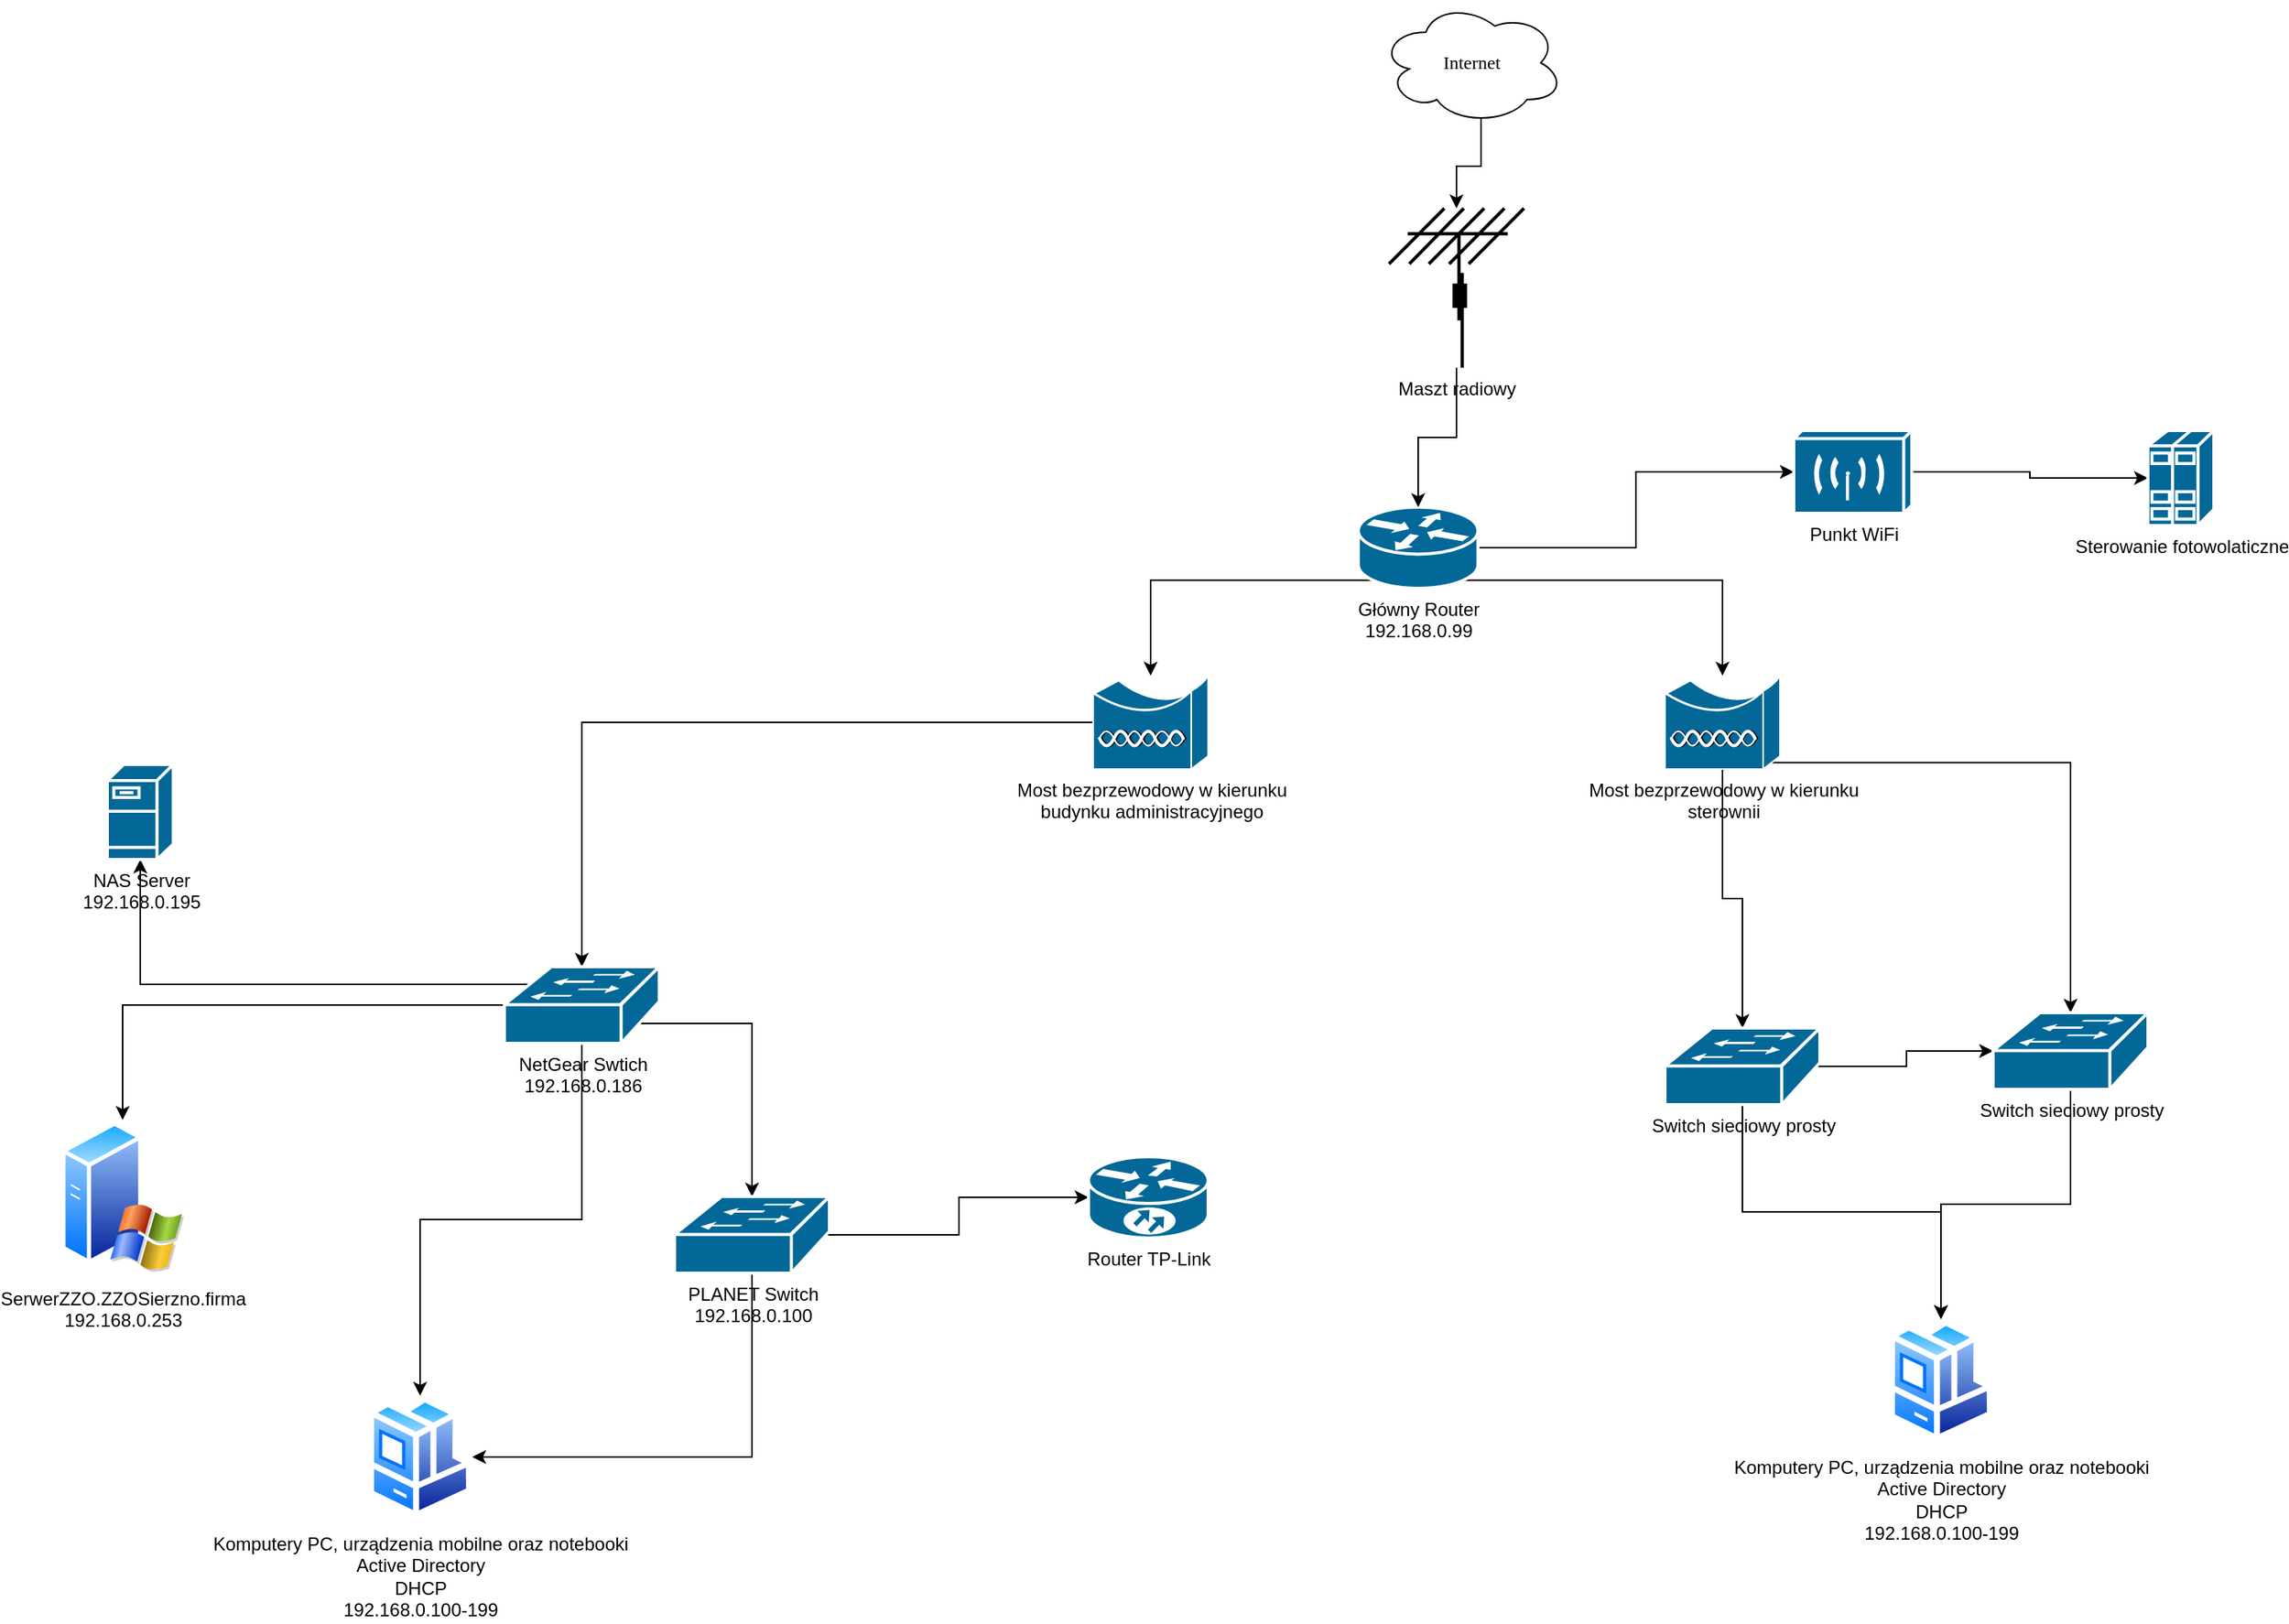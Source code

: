 <mxfile version="21.6.8" type="github">
  <diagram name="Page-1" id="c37626ed-c26b-45fb-9056-f9ebc6bb27b6">
    <mxGraphModel dx="1393" dy="1639" grid="1" gridSize="10" guides="1" tooltips="1" connect="1" arrows="1" fold="1" page="1" pageScale="1" pageWidth="1100" pageHeight="850" background="none" math="0" shadow="0">
      <root>
        <mxCell id="0" />
        <mxCell id="1" parent="0" />
        <mxCell id="KZwi-NXesEsp3sp7ZXLx-4" style="edgeStyle=orthogonalEdgeStyle;rounded=0;orthogonalLoop=1;jettySize=auto;html=1;exitX=0.55;exitY=0.95;exitDx=0;exitDy=0;exitPerimeter=0;" parent="1" source="1c7a67bf8fd3230f-15" target="KZwi-NXesEsp3sp7ZXLx-2" edge="1">
          <mxGeometry relative="1" as="geometry" />
        </mxCell>
        <mxCell id="1c7a67bf8fd3230f-15" value="Internet" style="ellipse;shape=cloud;whiteSpace=wrap;html=1;rounded=0;shadow=0;comic=0;strokeWidth=1;fontFamily=Verdana;fontSize=12;" parent="1" vertex="1">
          <mxGeometry x="1020" y="-560" width="120" height="80" as="geometry" />
        </mxCell>
        <mxCell id="KZwi-NXesEsp3sp7ZXLx-7" style="edgeStyle=orthogonalEdgeStyle;rounded=0;orthogonalLoop=1;jettySize=auto;html=1;exitX=0.12;exitY=0.9;exitDx=0;exitDy=0;exitPerimeter=0;" parent="1" source="KZwi-NXesEsp3sp7ZXLx-1" target="KZwi-NXesEsp3sp7ZXLx-5" edge="1">
          <mxGeometry relative="1" as="geometry" />
        </mxCell>
        <mxCell id="KZwi-NXesEsp3sp7ZXLx-8" style="edgeStyle=orthogonalEdgeStyle;rounded=0;orthogonalLoop=1;jettySize=auto;html=1;exitX=0.88;exitY=0.9;exitDx=0;exitDy=0;exitPerimeter=0;" parent="1" source="KZwi-NXesEsp3sp7ZXLx-1" target="KZwi-NXesEsp3sp7ZXLx-6" edge="1">
          <mxGeometry relative="1" as="geometry" />
        </mxCell>
        <mxCell id="_bSrZybF96_tZ2EGf0Mh-25" style="edgeStyle=orthogonalEdgeStyle;rounded=0;orthogonalLoop=1;jettySize=auto;html=1;exitX=1;exitY=0.5;exitDx=0;exitDy=0;exitPerimeter=0;" edge="1" parent="1" source="KZwi-NXesEsp3sp7ZXLx-1" target="_bSrZybF96_tZ2EGf0Mh-24">
          <mxGeometry relative="1" as="geometry" />
        </mxCell>
        <mxCell id="KZwi-NXesEsp3sp7ZXLx-1" value="Główny Router&lt;br&gt;192.168.0.99" style="shape=mxgraph.cisco.routers.router;sketch=0;html=1;pointerEvents=1;dashed=0;fillColor=#036897;strokeColor=#ffffff;strokeWidth=2;verticalLabelPosition=bottom;verticalAlign=top;align=center;outlineConnect=0;" parent="1" vertex="1">
          <mxGeometry x="1006" y="-230" width="78" height="53" as="geometry" />
        </mxCell>
        <mxCell id="KZwi-NXesEsp3sp7ZXLx-3" style="edgeStyle=orthogonalEdgeStyle;rounded=0;orthogonalLoop=1;jettySize=auto;html=1;" parent="1" source="KZwi-NXesEsp3sp7ZXLx-2" target="KZwi-NXesEsp3sp7ZXLx-1" edge="1">
          <mxGeometry relative="1" as="geometry" />
        </mxCell>
        <mxCell id="KZwi-NXesEsp3sp7ZXLx-2" value="Maszt radiowy&lt;br&gt;" style="shape=mxgraph.cisco.wireless.antenna;sketch=0;html=1;pointerEvents=1;dashed=0;fillColor=#036897;strokeColor=#ffffff;strokeWidth=2;verticalLabelPosition=bottom;verticalAlign=top;align=center;outlineConnect=0;" parent="1" vertex="1">
          <mxGeometry x="1026" y="-425" width="88" height="104" as="geometry" />
        </mxCell>
        <mxCell id="_bSrZybF96_tZ2EGf0Mh-7" style="edgeStyle=orthogonalEdgeStyle;rounded=0;orthogonalLoop=1;jettySize=auto;html=1;exitX=0;exitY=0.5;exitDx=0;exitDy=0;exitPerimeter=0;" edge="1" parent="1" source="KZwi-NXesEsp3sp7ZXLx-5" target="_bSrZybF96_tZ2EGf0Mh-1">
          <mxGeometry relative="1" as="geometry" />
        </mxCell>
        <mxCell id="KZwi-NXesEsp3sp7ZXLx-5" value="Most bezprzewodowy w kierunku&lt;br&gt;budynku administracyjnego" style="shape=mxgraph.cisco.wireless.wireless_bridge;sketch=0;html=1;pointerEvents=1;dashed=0;fillColor=#036897;strokeColor=#ffffff;strokeWidth=2;verticalLabelPosition=bottom;verticalAlign=top;align=center;outlineConnect=0;" parent="1" vertex="1">
          <mxGeometry x="833" y="-120" width="75" height="61" as="geometry" />
        </mxCell>
        <mxCell id="_bSrZybF96_tZ2EGf0Mh-5" style="edgeStyle=orthogonalEdgeStyle;rounded=0;orthogonalLoop=1;jettySize=auto;html=1;exitX=0.5;exitY=1;exitDx=0;exitDy=0;exitPerimeter=0;" edge="1" parent="1" source="KZwi-NXesEsp3sp7ZXLx-6" target="_bSrZybF96_tZ2EGf0Mh-3">
          <mxGeometry relative="1" as="geometry" />
        </mxCell>
        <mxCell id="_bSrZybF96_tZ2EGf0Mh-6" style="edgeStyle=orthogonalEdgeStyle;rounded=0;orthogonalLoop=1;jettySize=auto;html=1;exitX=0.93;exitY=0.93;exitDx=0;exitDy=0;exitPerimeter=0;" edge="1" parent="1" source="KZwi-NXesEsp3sp7ZXLx-6" target="_bSrZybF96_tZ2EGf0Mh-4">
          <mxGeometry relative="1" as="geometry" />
        </mxCell>
        <mxCell id="KZwi-NXesEsp3sp7ZXLx-6" value="Most bezprzewodowy w kierunku&lt;br&gt;sterownii" style="shape=mxgraph.cisco.wireless.wireless_bridge;sketch=0;html=1;pointerEvents=1;dashed=0;fillColor=#036897;strokeColor=#ffffff;strokeWidth=2;verticalLabelPosition=bottom;verticalAlign=top;align=center;outlineConnect=0;" parent="1" vertex="1">
          <mxGeometry x="1206" y="-120" width="75" height="61" as="geometry" />
        </mxCell>
        <mxCell id="_bSrZybF96_tZ2EGf0Mh-10" style="edgeStyle=orthogonalEdgeStyle;rounded=0;orthogonalLoop=1;jettySize=auto;html=1;exitX=0.87;exitY=0.74;exitDx=0;exitDy=0;exitPerimeter=0;" edge="1" parent="1" source="_bSrZybF96_tZ2EGf0Mh-1" target="_bSrZybF96_tZ2EGf0Mh-2">
          <mxGeometry relative="1" as="geometry" />
        </mxCell>
        <mxCell id="_bSrZybF96_tZ2EGf0Mh-12" style="edgeStyle=orthogonalEdgeStyle;rounded=0;orthogonalLoop=1;jettySize=auto;html=1;" edge="1" parent="1" source="_bSrZybF96_tZ2EGf0Mh-1" target="_bSrZybF96_tZ2EGf0Mh-11">
          <mxGeometry relative="1" as="geometry" />
        </mxCell>
        <mxCell id="_bSrZybF96_tZ2EGf0Mh-18" style="edgeStyle=orthogonalEdgeStyle;rounded=0;orthogonalLoop=1;jettySize=auto;html=1;exitX=0.5;exitY=0.98;exitDx=0;exitDy=0;exitPerimeter=0;" edge="1" parent="1" source="_bSrZybF96_tZ2EGf0Mh-1" target="_bSrZybF96_tZ2EGf0Mh-14">
          <mxGeometry relative="1" as="geometry" />
        </mxCell>
        <mxCell id="_bSrZybF96_tZ2EGf0Mh-31" style="edgeStyle=orthogonalEdgeStyle;rounded=0;orthogonalLoop=1;jettySize=auto;html=1;exitX=0.16;exitY=0.23;exitDx=0;exitDy=0;exitPerimeter=0;" edge="1" parent="1" source="_bSrZybF96_tZ2EGf0Mh-1" target="_bSrZybF96_tZ2EGf0Mh-29">
          <mxGeometry relative="1" as="geometry" />
        </mxCell>
        <mxCell id="_bSrZybF96_tZ2EGf0Mh-1" value="NetGear Swtich&lt;br&gt;192.168.0.186" style="shape=mxgraph.cisco.switches.workgroup_switch;sketch=0;html=1;pointerEvents=1;dashed=0;fillColor=#036897;strokeColor=#ffffff;strokeWidth=2;verticalLabelPosition=bottom;verticalAlign=top;align=center;outlineConnect=0;" vertex="1" parent="1">
          <mxGeometry x="449" y="70" width="101" height="50" as="geometry" />
        </mxCell>
        <mxCell id="_bSrZybF96_tZ2EGf0Mh-20" style="edgeStyle=orthogonalEdgeStyle;rounded=0;orthogonalLoop=1;jettySize=auto;html=1;exitX=0.5;exitY=0.98;exitDx=0;exitDy=0;exitPerimeter=0;entryX=1;entryY=0.5;entryDx=0;entryDy=0;" edge="1" parent="1" source="_bSrZybF96_tZ2EGf0Mh-2" target="_bSrZybF96_tZ2EGf0Mh-14">
          <mxGeometry relative="1" as="geometry" />
        </mxCell>
        <mxCell id="_bSrZybF96_tZ2EGf0Mh-33" style="edgeStyle=orthogonalEdgeStyle;rounded=0;orthogonalLoop=1;jettySize=auto;html=1;exitX=0.98;exitY=0.5;exitDx=0;exitDy=0;exitPerimeter=0;entryX=0;entryY=0.5;entryDx=0;entryDy=0;entryPerimeter=0;" edge="1" parent="1" source="_bSrZybF96_tZ2EGf0Mh-2" target="_bSrZybF96_tZ2EGf0Mh-32">
          <mxGeometry relative="1" as="geometry" />
        </mxCell>
        <mxCell id="_bSrZybF96_tZ2EGf0Mh-2" value="PLANET Switch&lt;br&gt;192.168.0.100" style="shape=mxgraph.cisco.switches.workgroup_switch;sketch=0;html=1;pointerEvents=1;dashed=0;fillColor=#036897;strokeColor=#ffffff;strokeWidth=2;verticalLabelPosition=bottom;verticalAlign=top;align=center;outlineConnect=0;" vertex="1" parent="1">
          <mxGeometry x="560" y="220" width="101" height="50" as="geometry" />
        </mxCell>
        <mxCell id="_bSrZybF96_tZ2EGf0Mh-22" style="edgeStyle=orthogonalEdgeStyle;rounded=0;orthogonalLoop=1;jettySize=auto;html=1;exitX=0.5;exitY=0.98;exitDx=0;exitDy=0;exitPerimeter=0;entryX=0.5;entryY=0;entryDx=0;entryDy=0;" edge="1" parent="1" source="_bSrZybF96_tZ2EGf0Mh-3" target="_bSrZybF96_tZ2EGf0Mh-21">
          <mxGeometry relative="1" as="geometry" />
        </mxCell>
        <mxCell id="_bSrZybF96_tZ2EGf0Mh-23" style="edgeStyle=orthogonalEdgeStyle;rounded=0;orthogonalLoop=1;jettySize=auto;html=1;exitX=0.98;exitY=0.5;exitDx=0;exitDy=0;exitPerimeter=0;" edge="1" parent="1" source="_bSrZybF96_tZ2EGf0Mh-3" target="_bSrZybF96_tZ2EGf0Mh-4">
          <mxGeometry relative="1" as="geometry" />
        </mxCell>
        <mxCell id="_bSrZybF96_tZ2EGf0Mh-3" value="Switch sieciowy prosty" style="shape=mxgraph.cisco.switches.workgroup_switch;sketch=0;html=1;pointerEvents=1;dashed=0;fillColor=#036897;strokeColor=#ffffff;strokeWidth=2;verticalLabelPosition=bottom;verticalAlign=top;align=center;outlineConnect=0;" vertex="1" parent="1">
          <mxGeometry x="1206" y="110" width="101" height="50" as="geometry" />
        </mxCell>
        <mxCell id="_bSrZybF96_tZ2EGf0Mh-28" style="edgeStyle=orthogonalEdgeStyle;rounded=0;orthogonalLoop=1;jettySize=auto;html=1;exitX=0.5;exitY=0.98;exitDx=0;exitDy=0;exitPerimeter=0;entryX=0.5;entryY=0;entryDx=0;entryDy=0;" edge="1" parent="1" source="_bSrZybF96_tZ2EGf0Mh-4" target="_bSrZybF96_tZ2EGf0Mh-21">
          <mxGeometry relative="1" as="geometry" />
        </mxCell>
        <mxCell id="_bSrZybF96_tZ2EGf0Mh-4" value="Switch sieciowy prosty" style="shape=mxgraph.cisco.switches.workgroup_switch;sketch=0;html=1;pointerEvents=1;dashed=0;fillColor=#036897;strokeColor=#ffffff;strokeWidth=2;verticalLabelPosition=bottom;verticalAlign=top;align=center;outlineConnect=0;" vertex="1" parent="1">
          <mxGeometry x="1420" y="100" width="101" height="50" as="geometry" />
        </mxCell>
        <mxCell id="_bSrZybF96_tZ2EGf0Mh-11" value="SerwerZZO.ZZOSierzno.firma&lt;br&gt;192.168.0.253" style="image;aspect=fixed;perimeter=ellipsePerimeter;html=1;align=center;shadow=0;dashed=0;spacingTop=3;image=img/lib/active_directory/windows_server_2.svg;" vertex="1" parent="1">
          <mxGeometry x="160" y="170" width="80" height="100" as="geometry" />
        </mxCell>
        <mxCell id="_bSrZybF96_tZ2EGf0Mh-14" value="Komputery PC, urządzenia mobilne oraz notebooki&lt;br&gt;Active Directory&lt;br&gt;DHCP&lt;br&gt;192.168.0.100-199" style="image;aspect=fixed;perimeter=ellipsePerimeter;html=1;align=center;shadow=0;dashed=0;spacingTop=3;image=img/lib/active_directory/workstation_client.svg;" vertex="1" parent="1">
          <mxGeometry x="360" y="350.0" width="68" height="80" as="geometry" />
        </mxCell>
        <mxCell id="_bSrZybF96_tZ2EGf0Mh-21" value="Komputery PC, urządzenia mobilne oraz notebooki&lt;br&gt;Active Directory&lt;br&gt;DHCP&lt;br&gt;192.168.0.100-199" style="image;aspect=fixed;perimeter=ellipsePerimeter;html=1;align=center;shadow=0;dashed=0;spacingTop=3;image=img/lib/active_directory/workstation_client.svg;" vertex="1" parent="1">
          <mxGeometry x="1352" y="300.0" width="68" height="80" as="geometry" />
        </mxCell>
        <mxCell id="_bSrZybF96_tZ2EGf0Mh-27" style="edgeStyle=orthogonalEdgeStyle;rounded=0;orthogonalLoop=1;jettySize=auto;html=1;exitX=1;exitY=0.5;exitDx=0;exitDy=0;exitPerimeter=0;entryX=0;entryY=0.5;entryDx=0;entryDy=0;entryPerimeter=0;" edge="1" parent="1" source="_bSrZybF96_tZ2EGf0Mh-24" target="_bSrZybF96_tZ2EGf0Mh-26">
          <mxGeometry relative="1" as="geometry" />
        </mxCell>
        <mxCell id="_bSrZybF96_tZ2EGf0Mh-24" value="Punkt WiFi" style="shape=mxgraph.cisco.wireless.wireless_transport;sketch=0;html=1;pointerEvents=1;dashed=0;fillColor=#036897;strokeColor=#ffffff;strokeWidth=2;verticalLabelPosition=bottom;verticalAlign=top;align=center;outlineConnect=0;" vertex="1" parent="1">
          <mxGeometry x="1290" y="-280" width="77" height="54" as="geometry" />
        </mxCell>
        <mxCell id="_bSrZybF96_tZ2EGf0Mh-26" value="Sterowanie fotowolaticzne" style="shape=mxgraph.cisco.servers.standard_host;sketch=0;html=1;pointerEvents=1;dashed=0;fillColor=#036897;strokeColor=#ffffff;strokeWidth=2;verticalLabelPosition=bottom;verticalAlign=top;align=center;outlineConnect=0;" vertex="1" parent="1">
          <mxGeometry x="1521" y="-280" width="43" height="62" as="geometry" />
        </mxCell>
        <mxCell id="_bSrZybF96_tZ2EGf0Mh-29" value="NAS Server&lt;br&gt;192.168.0.195" style="shape=mxgraph.cisco.servers.fileserver;sketch=0;html=1;pointerEvents=1;dashed=0;fillColor=#036897;strokeColor=#ffffff;strokeWidth=2;verticalLabelPosition=bottom;verticalAlign=top;align=center;outlineConnect=0;" vertex="1" parent="1">
          <mxGeometry x="190" y="-62" width="43" height="62" as="geometry" />
        </mxCell>
        <mxCell id="_bSrZybF96_tZ2EGf0Mh-32" value="Router TP-Link&lt;br&gt;" style="shape=mxgraph.cisco.routers.10700;sketch=0;html=1;pointerEvents=1;dashed=0;fillColor=#036897;strokeColor=#ffffff;strokeWidth=2;verticalLabelPosition=bottom;verticalAlign=top;align=center;outlineConnect=0;" vertex="1" parent="1">
          <mxGeometry x="830" y="194" width="78" height="53" as="geometry" />
        </mxCell>
      </root>
    </mxGraphModel>
  </diagram>
</mxfile>
